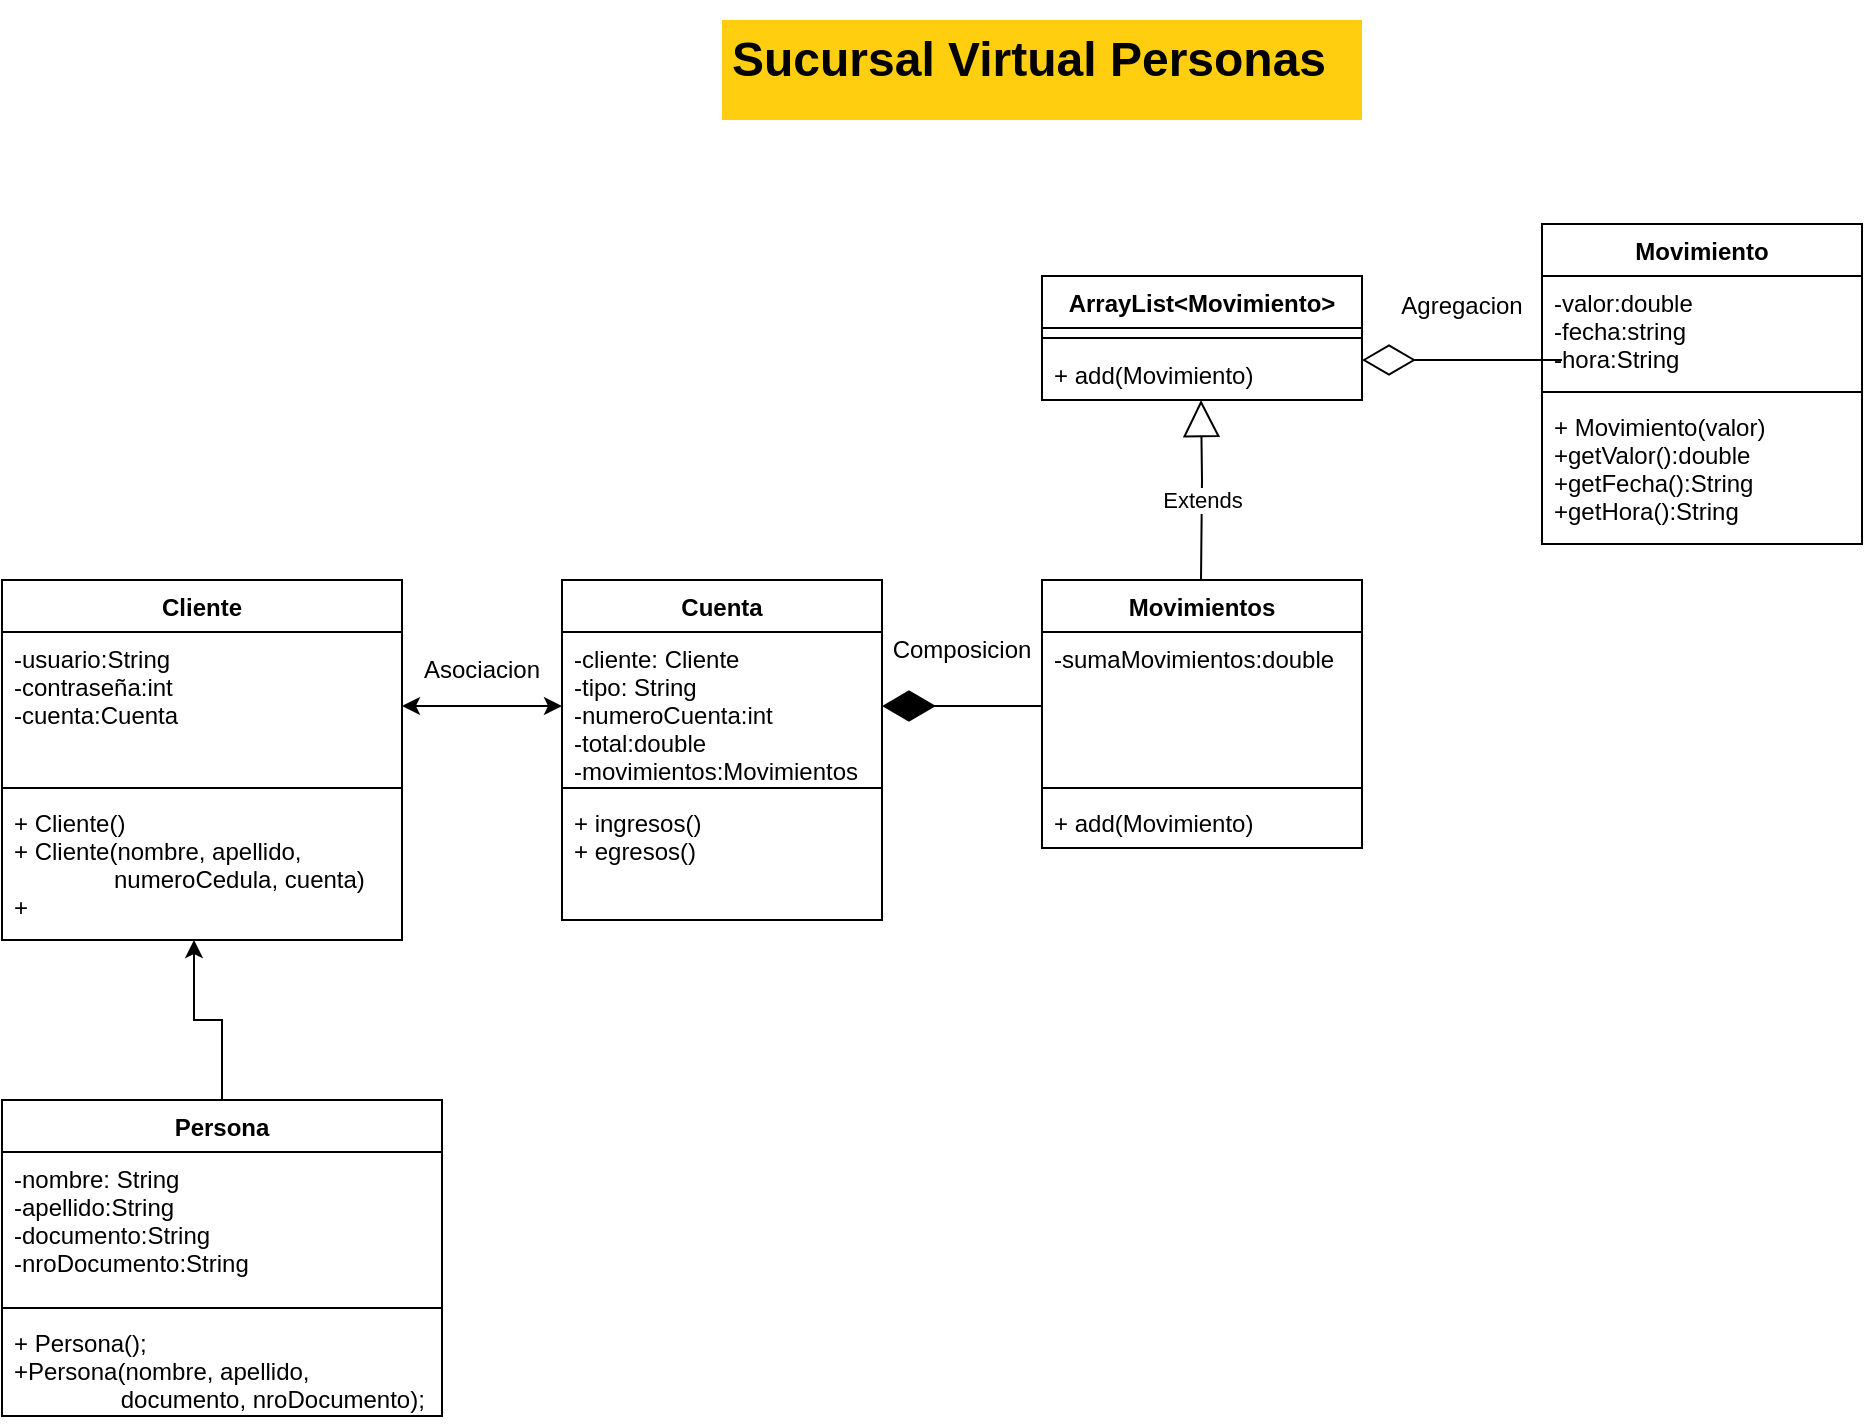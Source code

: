 <mxfile version="20.2.3" type="device"><diagram id="z0D4gmTnCg-dcjrnMFVi" name="Page-1"><mxGraphModel dx="782" dy="2650" grid="1" gridSize="10" guides="1" tooltips="1" connect="1" arrows="1" fold="1" page="1" pageScale="1" pageWidth="850" pageHeight="1100" math="0" shadow="0"><root><mxCell id="0"/><mxCell id="1" parent="0"/><mxCell id="HMSk8_Af4OwQge-qqIZ7-2" value="Cliente" style="swimlane;fontStyle=1;align=center;verticalAlign=top;childLayout=stackLayout;horizontal=1;startSize=26;horizontalStack=0;resizeParent=1;resizeParentMax=0;resizeLast=0;collapsible=1;marginBottom=0;" parent="1" vertex="1"><mxGeometry x="30" y="-880" width="200" height="180" as="geometry"/></mxCell><mxCell id="HMSk8_Af4OwQge-qqIZ7-3" value="-usuario:String&#10;-contraseña:int&#10;-cuenta:Cuenta" style="text;strokeColor=none;fillColor=none;align=left;verticalAlign=top;spacingLeft=4;spacingRight=4;overflow=hidden;rotatable=0;points=[[0,0.5],[1,0.5]];portConstraint=eastwest;" parent="HMSk8_Af4OwQge-qqIZ7-2" vertex="1"><mxGeometry y="26" width="200" height="74" as="geometry"/></mxCell><mxCell id="HMSk8_Af4OwQge-qqIZ7-4" value="" style="line;strokeWidth=1;fillColor=none;align=left;verticalAlign=middle;spacingTop=-1;spacingLeft=3;spacingRight=3;rotatable=0;labelPosition=right;points=[];portConstraint=eastwest;" parent="HMSk8_Af4OwQge-qqIZ7-2" vertex="1"><mxGeometry y="100" width="200" height="8" as="geometry"/></mxCell><mxCell id="HMSk8_Af4OwQge-qqIZ7-5" value="+ Cliente()&#10;+ Cliente(nombre, apellido, &#10;               numeroCedula, cuenta)&#10;+" style="text;strokeColor=none;fillColor=none;align=left;verticalAlign=top;spacingLeft=4;spacingRight=4;overflow=hidden;rotatable=0;points=[[0,0.5],[1,0.5]];portConstraint=eastwest;" parent="HMSk8_Af4OwQge-qqIZ7-2" vertex="1"><mxGeometry y="108" width="200" height="72" as="geometry"/></mxCell><mxCell id="wMkZDHqObYcMUFgI4sUO-1" value="Cuenta" style="swimlane;fontStyle=1;align=center;verticalAlign=top;childLayout=stackLayout;horizontal=1;startSize=26;horizontalStack=0;resizeParent=1;resizeParentMax=0;resizeLast=0;collapsible=1;marginBottom=0;" parent="1" vertex="1"><mxGeometry x="310" y="-880" width="160" height="170" as="geometry"/></mxCell><mxCell id="wMkZDHqObYcMUFgI4sUO-2" value="-cliente: Cliente&#10;-tipo: String&#10;-numeroCuenta:int&#10;-total:double&#10;-movimientos:Movimientos&#10;" style="text;strokeColor=none;fillColor=none;align=left;verticalAlign=top;spacingLeft=4;spacingRight=4;overflow=hidden;rotatable=0;points=[[0,0.5],[1,0.5]];portConstraint=eastwest;" parent="wMkZDHqObYcMUFgI4sUO-1" vertex="1"><mxGeometry y="26" width="160" height="74" as="geometry"/></mxCell><mxCell id="wMkZDHqObYcMUFgI4sUO-3" value="" style="line;strokeWidth=1;fillColor=none;align=left;verticalAlign=middle;spacingTop=-1;spacingLeft=3;spacingRight=3;rotatable=0;labelPosition=right;points=[];portConstraint=eastwest;" parent="wMkZDHqObYcMUFgI4sUO-1" vertex="1"><mxGeometry y="100" width="160" height="8" as="geometry"/></mxCell><mxCell id="wMkZDHqObYcMUFgI4sUO-4" value="+ ingresos()&#10;+ egresos()" style="text;strokeColor=none;fillColor=none;align=left;verticalAlign=top;spacingLeft=4;spacingRight=4;overflow=hidden;rotatable=0;points=[[0,0.5],[1,0.5]];portConstraint=eastwest;" parent="wMkZDHqObYcMUFgI4sUO-1" vertex="1"><mxGeometry y="108" width="160" height="62" as="geometry"/></mxCell><mxCell id="wMkZDHqObYcMUFgI4sUO-5" value="Movimientos" style="swimlane;fontStyle=1;align=center;verticalAlign=top;childLayout=stackLayout;horizontal=1;startSize=26;horizontalStack=0;resizeParent=1;resizeParentMax=0;resizeLast=0;collapsible=1;marginBottom=0;" parent="1" vertex="1"><mxGeometry x="550" y="-880" width="160" height="134" as="geometry"/></mxCell><mxCell id="wMkZDHqObYcMUFgI4sUO-6" value="-sumaMovimientos:double&#10;&#10;" style="text;strokeColor=none;fillColor=none;align=left;verticalAlign=top;spacingLeft=4;spacingRight=4;overflow=hidden;rotatable=0;points=[[0,0.5],[1,0.5]];portConstraint=eastwest;" parent="wMkZDHqObYcMUFgI4sUO-5" vertex="1"><mxGeometry y="26" width="160" height="74" as="geometry"/></mxCell><mxCell id="wMkZDHqObYcMUFgI4sUO-7" value="" style="line;strokeWidth=1;fillColor=none;align=left;verticalAlign=middle;spacingTop=-1;spacingLeft=3;spacingRight=3;rotatable=0;labelPosition=right;points=[];portConstraint=eastwest;" parent="wMkZDHqObYcMUFgI4sUO-5" vertex="1"><mxGeometry y="100" width="160" height="8" as="geometry"/></mxCell><mxCell id="wMkZDHqObYcMUFgI4sUO-8" value="+ add(Movimiento)" style="text;strokeColor=none;fillColor=none;align=left;verticalAlign=top;spacingLeft=4;spacingRight=4;overflow=hidden;rotatable=0;points=[[0,0.5],[1,0.5]];portConstraint=eastwest;" parent="wMkZDHqObYcMUFgI4sUO-5" vertex="1"><mxGeometry y="108" width="160" height="26" as="geometry"/></mxCell><mxCell id="wMkZDHqObYcMUFgI4sUO-9" value="Movimiento" style="swimlane;fontStyle=1;align=center;verticalAlign=top;childLayout=stackLayout;horizontal=1;startSize=26;horizontalStack=0;resizeParent=1;resizeParentMax=0;resizeLast=0;collapsible=1;marginBottom=0;" parent="1" vertex="1"><mxGeometry x="800" y="-1058" width="160" height="160" as="geometry"/></mxCell><mxCell id="wMkZDHqObYcMUFgI4sUO-10" value="-valor:double&#10;-fecha:string&#10;-hora:String&#10;" style="text;strokeColor=none;fillColor=none;align=left;verticalAlign=top;spacingLeft=4;spacingRight=4;overflow=hidden;rotatable=0;points=[[0,0.5],[1,0.5]];portConstraint=eastwest;" parent="wMkZDHqObYcMUFgI4sUO-9" vertex="1"><mxGeometry y="26" width="160" height="54" as="geometry"/></mxCell><mxCell id="wMkZDHqObYcMUFgI4sUO-11" value="" style="line;strokeWidth=1;fillColor=none;align=left;verticalAlign=middle;spacingTop=-1;spacingLeft=3;spacingRight=3;rotatable=0;labelPosition=right;points=[];portConstraint=eastwest;" parent="wMkZDHqObYcMUFgI4sUO-9" vertex="1"><mxGeometry y="80" width="160" height="8" as="geometry"/></mxCell><mxCell id="wMkZDHqObYcMUFgI4sUO-12" value="+ Movimiento(valor)&#10;+getValor():double&#10;+getFecha():String&#10;+getHora():String&#10;&#10;&#10;" style="text;strokeColor=none;fillColor=none;align=left;verticalAlign=top;spacingLeft=4;spacingRight=4;overflow=hidden;rotatable=0;points=[[0,0.5],[1,0.5]];portConstraint=eastwest;" parent="wMkZDHqObYcMUFgI4sUO-9" vertex="1"><mxGeometry y="88" width="160" height="72" as="geometry"/></mxCell><mxCell id="wMkZDHqObYcMUFgI4sUO-13" value="ArrayList&lt;Movimiento&gt;" style="swimlane;fontStyle=1;align=center;verticalAlign=top;childLayout=stackLayout;horizontal=1;startSize=26;horizontalStack=0;resizeParent=1;resizeParentMax=0;resizeLast=0;collapsible=1;marginBottom=0;" parent="1" vertex="1"><mxGeometry x="550" y="-1032" width="160" height="62" as="geometry"/></mxCell><mxCell id="wMkZDHqObYcMUFgI4sUO-15" value="" style="line;strokeWidth=1;fillColor=none;align=left;verticalAlign=middle;spacingTop=-1;spacingLeft=3;spacingRight=3;rotatable=0;labelPosition=right;points=[];portConstraint=eastwest;" parent="wMkZDHqObYcMUFgI4sUO-13" vertex="1"><mxGeometry y="26" width="160" height="10" as="geometry"/></mxCell><mxCell id="wMkZDHqObYcMUFgI4sUO-16" value="+ add(Movimiento)" style="text;strokeColor=none;fillColor=none;align=left;verticalAlign=top;spacingLeft=4;spacingRight=4;overflow=hidden;rotatable=0;points=[[0,0.5],[1,0.5]];portConstraint=eastwest;" parent="wMkZDHqObYcMUFgI4sUO-13" vertex="1"><mxGeometry y="36" width="160" height="26" as="geometry"/></mxCell><mxCell id="34A4I4gIq-x6GwzzzOwk-1" value="" style="endArrow=classic;startArrow=classic;html=1;rounded=0;entryX=0;entryY=0.5;entryDx=0;entryDy=0;exitX=1;exitY=0.5;exitDx=0;exitDy=0;" parent="1" source="HMSk8_Af4OwQge-qqIZ7-3" target="wMkZDHqObYcMUFgI4sUO-2" edge="1"><mxGeometry width="50" height="50" relative="1" as="geometry"><mxPoint x="220" y="-800" as="sourcePoint"/><mxPoint x="270" y="-850" as="targetPoint"/></mxGeometry></mxCell><mxCell id="34A4I4gIq-x6GwzzzOwk-9" value="" style="endArrow=diamondThin;endFill=1;endSize=24;html=1;rounded=0;entryX=1;entryY=0.5;entryDx=0;entryDy=0;exitX=0;exitY=0.5;exitDx=0;exitDy=0;" parent="1" source="wMkZDHqObYcMUFgI4sUO-6" target="wMkZDHqObYcMUFgI4sUO-2" edge="1"><mxGeometry width="160" relative="1" as="geometry"><mxPoint x="520" y="-720" as="sourcePoint"/><mxPoint x="680" y="-720" as="targetPoint"/></mxGeometry></mxCell><mxCell id="34A4I4gIq-x6GwzzzOwk-11" value="" style="endArrow=diamondThin;endFill=0;endSize=24;html=1;rounded=0;" parent="1" edge="1"><mxGeometry width="160" relative="1" as="geometry"><mxPoint x="810" y="-990" as="sourcePoint"/><mxPoint x="710" y="-990" as="targetPoint"/></mxGeometry></mxCell><mxCell id="5y8jahoLV0r5aE3-A7dh-1" style="edgeStyle=orthogonalEdgeStyle;rounded=0;orthogonalLoop=1;jettySize=auto;html=1;entryX=0.48;entryY=1;entryDx=0;entryDy=0;entryPerimeter=0;" parent="1" source="34A4I4gIq-x6GwzzzOwk-12" target="HMSk8_Af4OwQge-qqIZ7-5" edge="1"><mxGeometry relative="1" as="geometry"/></mxCell><mxCell id="34A4I4gIq-x6GwzzzOwk-12" value="Persona" style="swimlane;fontStyle=1;align=center;verticalAlign=top;childLayout=stackLayout;horizontal=1;startSize=26;horizontalStack=0;resizeParent=1;resizeParentMax=0;resizeLast=0;collapsible=1;marginBottom=0;" parent="1" vertex="1"><mxGeometry x="30" y="-620" width="220" height="158" as="geometry"/></mxCell><mxCell id="34A4I4gIq-x6GwzzzOwk-13" value="-nombre: String&#10;-apellido:String&#10;-documento:String&#10;-nroDocumento:String&#10;" style="text;strokeColor=none;fillColor=none;align=left;verticalAlign=top;spacingLeft=4;spacingRight=4;overflow=hidden;rotatable=0;points=[[0,0.5],[1,0.5]];portConstraint=eastwest;" parent="34A4I4gIq-x6GwzzzOwk-12" vertex="1"><mxGeometry y="26" width="220" height="74" as="geometry"/></mxCell><mxCell id="34A4I4gIq-x6GwzzzOwk-14" value="" style="line;strokeWidth=1;fillColor=none;align=left;verticalAlign=middle;spacingTop=-1;spacingLeft=3;spacingRight=3;rotatable=0;labelPosition=right;points=[];portConstraint=eastwest;" parent="34A4I4gIq-x6GwzzzOwk-12" vertex="1"><mxGeometry y="100" width="220" height="8" as="geometry"/></mxCell><mxCell id="34A4I4gIq-x6GwzzzOwk-15" value="+ Persona();&#10;+Persona(nombre, apellido,&#10;                documento, nroDocumento);" style="text;strokeColor=none;fillColor=none;align=left;verticalAlign=top;spacingLeft=4;spacingRight=4;overflow=hidden;rotatable=0;points=[[0,0.5],[1,0.5]];portConstraint=eastwest;" parent="34A4I4gIq-x6GwzzzOwk-12" vertex="1"><mxGeometry y="108" width="220" height="50" as="geometry"/></mxCell><mxCell id="IPu4LVcgs7nu2xDWvEz8-1" value="&lt;h1&gt;Sucursal Virtual Personas&lt;/h1&gt;" style="text;html=1;strokeColor=none;fillColor=#FFCF0F;spacing=5;spacingTop=-20;whiteSpace=wrap;overflow=hidden;rounded=0;" vertex="1" parent="1"><mxGeometry x="390" y="-1160" width="320" height="50" as="geometry"/></mxCell><mxCell id="IPu4LVcgs7nu2xDWvEz8-2" value="Extends" style="endArrow=block;endSize=16;endFill=0;html=1;rounded=0;" edge="1" parent="1"><mxGeometry x="-0.111" width="160" relative="1" as="geometry"><mxPoint x="629.5" y="-880" as="sourcePoint"/><mxPoint x="629.5" y="-970" as="targetPoint"/><Array as="points"><mxPoint x="630" y="-930"/></Array><mxPoint as="offset"/></mxGeometry></mxCell><mxCell id="IPu4LVcgs7nu2xDWvEz8-6" value="Agregacion" style="text;html=1;strokeColor=none;fillColor=none;align=center;verticalAlign=middle;whiteSpace=wrap;rounded=0;" vertex="1" parent="1"><mxGeometry x="730" y="-1032" width="60" height="30" as="geometry"/></mxCell><mxCell id="IPu4LVcgs7nu2xDWvEz8-7" value="Composicion" style="text;html=1;strokeColor=none;fillColor=none;align=center;verticalAlign=middle;whiteSpace=wrap;rounded=0;" vertex="1" parent="1"><mxGeometry x="480" y="-860" width="60" height="30" as="geometry"/></mxCell><mxCell id="IPu4LVcgs7nu2xDWvEz8-9" value="Asociacion" style="text;html=1;strokeColor=none;fillColor=none;align=center;verticalAlign=middle;whiteSpace=wrap;rounded=0;" vertex="1" parent="1"><mxGeometry x="240" y="-850" width="60" height="30" as="geometry"/></mxCell></root></mxGraphModel></diagram></mxfile>